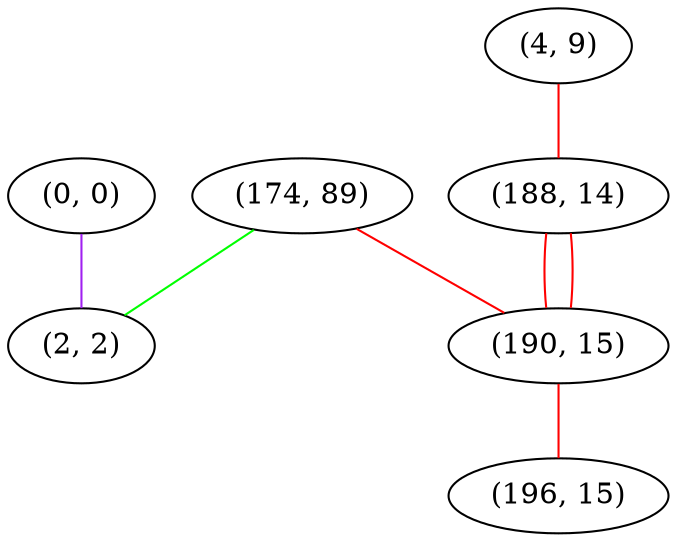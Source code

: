 graph "" {
"(0, 0)";
"(4, 9)";
"(174, 89)";
"(188, 14)";
"(2, 2)";
"(190, 15)";
"(196, 15)";
"(0, 0)" -- "(2, 2)"  [color=purple, key=0, weight=4];
"(4, 9)" -- "(188, 14)"  [color=red, key=0, weight=1];
"(174, 89)" -- "(190, 15)"  [color=red, key=0, weight=1];
"(174, 89)" -- "(2, 2)"  [color=green, key=0, weight=2];
"(188, 14)" -- "(190, 15)"  [color=red, key=0, weight=1];
"(188, 14)" -- "(190, 15)"  [color=red, key=1, weight=1];
"(190, 15)" -- "(196, 15)"  [color=red, key=0, weight=1];
}
